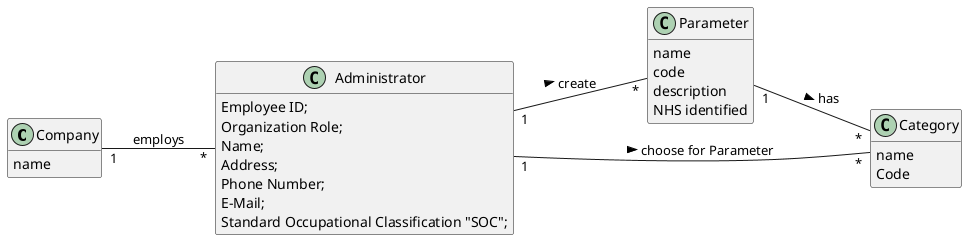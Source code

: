 @startuml
hide methods
left to right direction
skinparam classAttributeIconSize 0

class Company{
name
}

class Administrator {
Employee ID;
Organization Role;
Name;
Address;
Phone Number;
E-Mail;
Standard Occupational Classification "SOC";
}

class Parameter{
name
code
description
NHS identified
}

class Category{
name
Code
}



Company "1" -- "*" Administrator : employs
Administrator "1" -- "*" Parameter : create >
Parameter "1" -- "*" Category : has >
Administrator "1" -- "*" Category : choose for Parameter >




@enduml